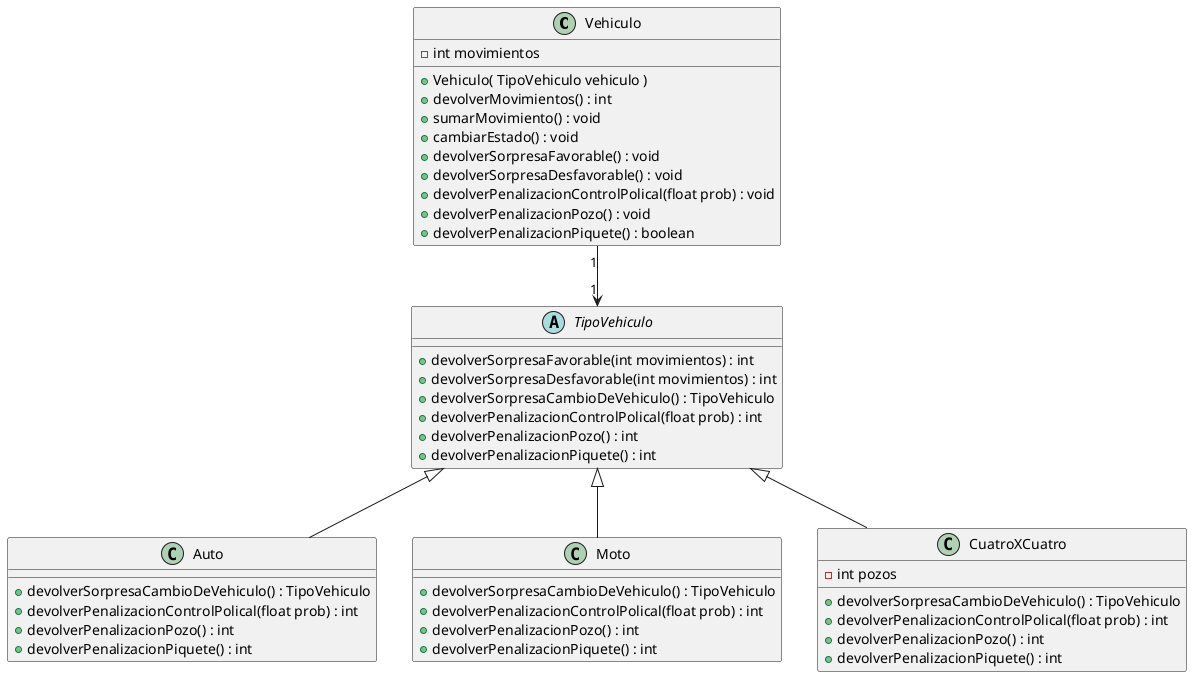 @startuml
'https://plantuml.com/class-diagram

class Vehiculo{
- int movimientos
+ Vehiculo( TipoVehiculo vehiculo )
+ devolverMovimientos() : int
+ sumarMovimiento() : void
+ cambiarEstado() : void
+ devolverSorpresaFavorable() : void
+ devolverSorpresaDesfavorable() : void
+ devolverPenalizacionControlPolical(float prob) : void
+ devolverPenalizacionPozo() : void
+ devolverPenalizacionPiquete() : boolean
}

abstract class TipoVehiculo{
+ devolverSorpresaFavorable(int movimientos) : int
+ devolverSorpresaDesfavorable(int movimientos) : int
+ devolverSorpresaCambioDeVehiculo() : TipoVehiculo
+ devolverPenalizacionControlPolical(float prob) : int
+ devolverPenalizacionPozo() : int
+ devolverPenalizacionPiquete() : int
}

class Auto{
+ devolverSorpresaCambioDeVehiculo() : TipoVehiculo
+ devolverPenalizacionControlPolical(float prob) : int
+ devolverPenalizacionPozo() : int
+ devolverPenalizacionPiquete() : int
}

class Moto{
+ devolverSorpresaCambioDeVehiculo() : TipoVehiculo
+ devolverPenalizacionControlPolical(float prob) : int
+ devolverPenalizacionPozo() : int
+ devolverPenalizacionPiquete() : int
}

class CuatroXCuatro{
- int pozos
+ devolverSorpresaCambioDeVehiculo() : TipoVehiculo
+ devolverPenalizacionControlPolical(float prob) : int
+ devolverPenalizacionPozo() : int
+ devolverPenalizacionPiquete() : int
}

Vehiculo "1" --> "1" TipoVehiculo

TipoVehiculo <|-- Moto
TipoVehiculo <|-- Auto
TipoVehiculo <|-- CuatroXCuatro

@enduml